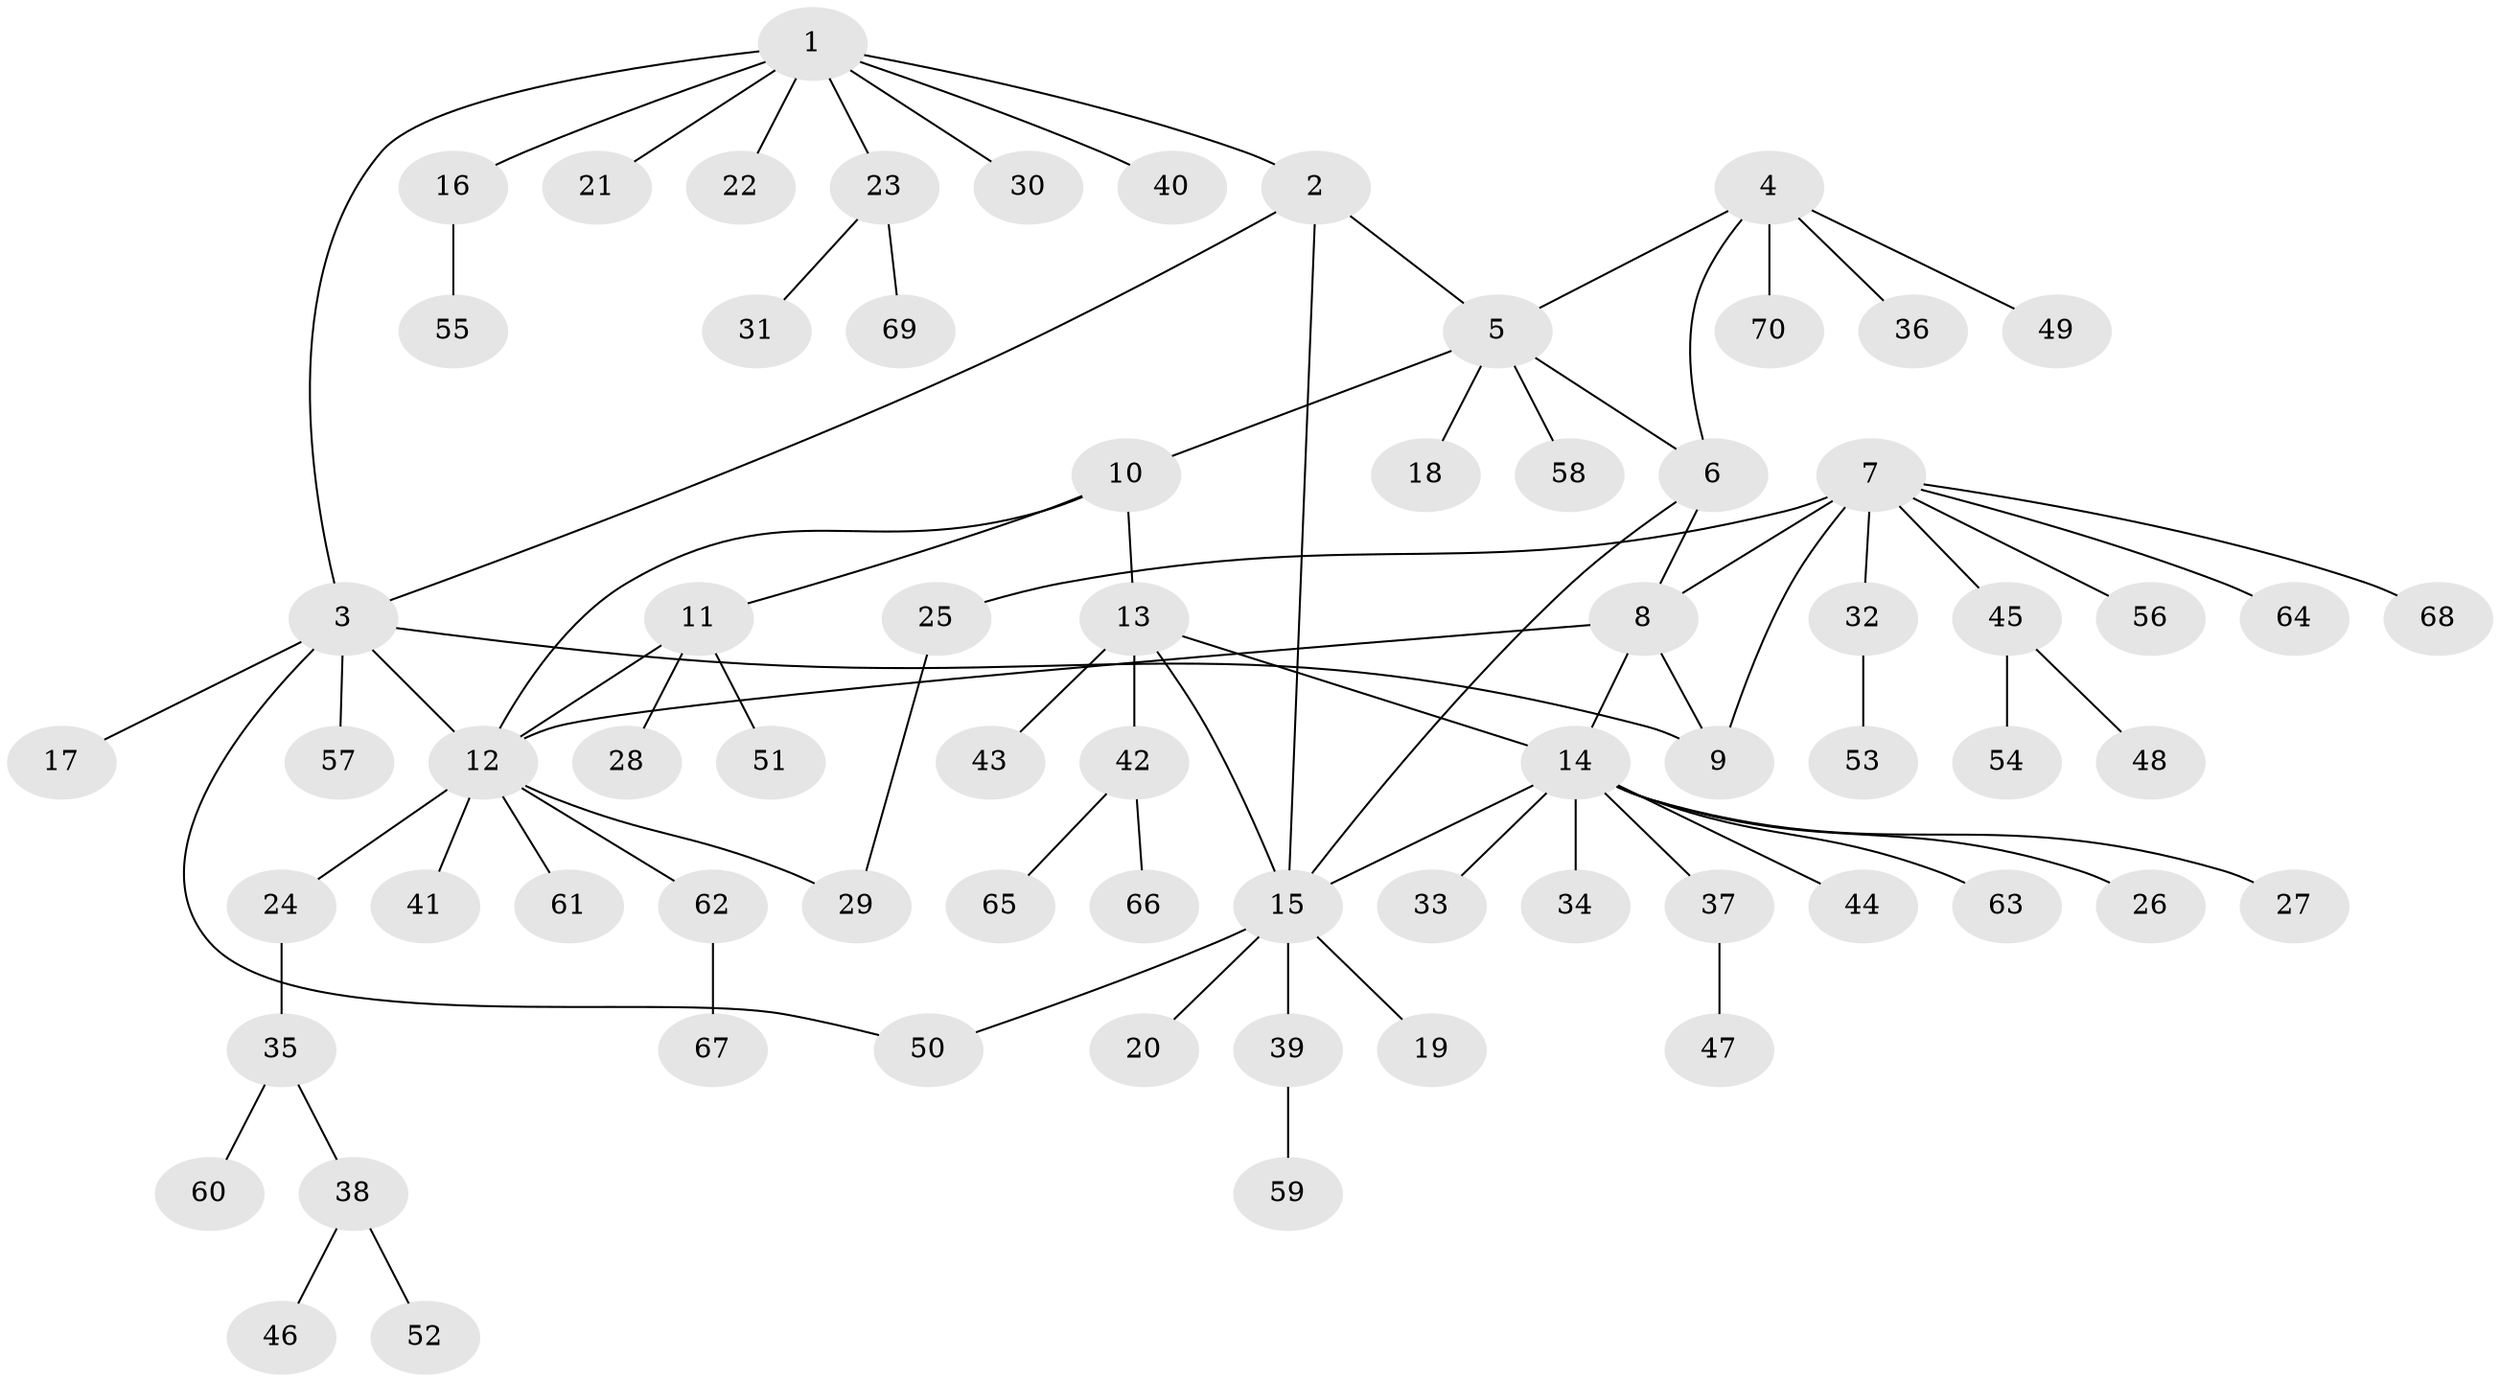 // Generated by graph-tools (version 1.1) at 2025/37/03/09/25 02:37:10]
// undirected, 70 vertices, 82 edges
graph export_dot {
graph [start="1"]
  node [color=gray90,style=filled];
  1;
  2;
  3;
  4;
  5;
  6;
  7;
  8;
  9;
  10;
  11;
  12;
  13;
  14;
  15;
  16;
  17;
  18;
  19;
  20;
  21;
  22;
  23;
  24;
  25;
  26;
  27;
  28;
  29;
  30;
  31;
  32;
  33;
  34;
  35;
  36;
  37;
  38;
  39;
  40;
  41;
  42;
  43;
  44;
  45;
  46;
  47;
  48;
  49;
  50;
  51;
  52;
  53;
  54;
  55;
  56;
  57;
  58;
  59;
  60;
  61;
  62;
  63;
  64;
  65;
  66;
  67;
  68;
  69;
  70;
  1 -- 2;
  1 -- 3;
  1 -- 16;
  1 -- 21;
  1 -- 22;
  1 -- 23;
  1 -- 30;
  1 -- 40;
  2 -- 3;
  2 -- 5;
  2 -- 15;
  3 -- 9;
  3 -- 12;
  3 -- 17;
  3 -- 50;
  3 -- 57;
  4 -- 5;
  4 -- 6;
  4 -- 36;
  4 -- 49;
  4 -- 70;
  5 -- 6;
  5 -- 10;
  5 -- 18;
  5 -- 58;
  6 -- 8;
  6 -- 15;
  7 -- 8;
  7 -- 9;
  7 -- 25;
  7 -- 32;
  7 -- 45;
  7 -- 56;
  7 -- 64;
  7 -- 68;
  8 -- 9;
  8 -- 12;
  8 -- 14;
  10 -- 11;
  10 -- 12;
  10 -- 13;
  11 -- 12;
  11 -- 28;
  11 -- 51;
  12 -- 24;
  12 -- 29;
  12 -- 41;
  12 -- 61;
  12 -- 62;
  13 -- 14;
  13 -- 15;
  13 -- 42;
  13 -- 43;
  14 -- 15;
  14 -- 26;
  14 -- 27;
  14 -- 33;
  14 -- 34;
  14 -- 37;
  14 -- 44;
  14 -- 63;
  15 -- 19;
  15 -- 20;
  15 -- 39;
  15 -- 50;
  16 -- 55;
  23 -- 31;
  23 -- 69;
  24 -- 35;
  25 -- 29;
  32 -- 53;
  35 -- 38;
  35 -- 60;
  37 -- 47;
  38 -- 46;
  38 -- 52;
  39 -- 59;
  42 -- 65;
  42 -- 66;
  45 -- 48;
  45 -- 54;
  62 -- 67;
}

